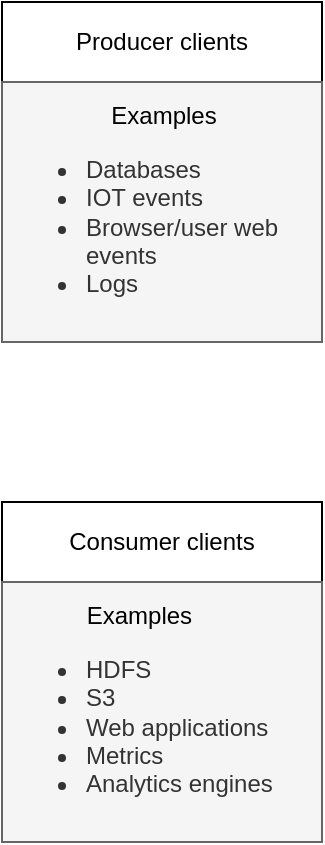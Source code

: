 <mxfile version="28.0.9">
  <diagram name="Page-1" id="yuIEvWpiwup4PqhLBos1">
    <mxGraphModel dx="1042" dy="535" grid="1" gridSize="10" guides="1" tooltips="1" connect="1" arrows="1" fold="1" page="1" pageScale="1" pageWidth="827" pageHeight="1169" math="0" shadow="0">
      <root>
        <mxCell id="0" />
        <mxCell id="1" parent="0" />
        <mxCell id="Y-7_a_N39NegjNK6St8f-7" value="Producer clients" style="rounded=0;whiteSpace=wrap;html=1;" vertex="1" parent="1">
          <mxGeometry x="100" y="100" width="160" height="40" as="geometry" />
        </mxCell>
        <mxCell id="Y-7_a_N39NegjNK6St8f-8" value="&lt;div style=&quot;text-align: center;&quot;&gt;&lt;span style=&quot;background-color: transparent; color: light-dark(rgb(0, 0, 0), rgb(255, 255, 255));&quot;&gt;Examples&lt;/span&gt;&lt;/div&gt;&lt;div&gt;&lt;ul&gt;&lt;li&gt;Databases&lt;/li&gt;&lt;li&gt;IOT events&lt;/li&gt;&lt;li&gt;Browser/user web events&lt;/li&gt;&lt;li&gt;Logs&lt;/li&gt;&lt;/ul&gt;&lt;/div&gt;" style="rounded=0;whiteSpace=wrap;html=1;align=left;fillColor=#f5f5f5;fontColor=#333333;strokeColor=#666666;" vertex="1" parent="1">
          <mxGeometry x="100" y="140" width="160" height="130" as="geometry" />
        </mxCell>
        <mxCell id="Y-7_a_N39NegjNK6St8f-9" value="Consumer clients" style="rounded=0;whiteSpace=wrap;html=1;" vertex="1" parent="1">
          <mxGeometry x="100" y="350" width="160" height="40" as="geometry" />
        </mxCell>
        <mxCell id="Y-7_a_N39NegjNK6St8f-10" value="&lt;div style=&quot;text-align: center;&quot;&gt;&lt;span style=&quot;background-color: transparent; color: light-dark(rgb(0, 0, 0), rgb(255, 255, 255));&quot;&gt;Examples&lt;/span&gt;&lt;/div&gt;&lt;div&gt;&lt;ul&gt;&lt;li&gt;HDFS&lt;/li&gt;&lt;li&gt;S3&lt;/li&gt;&lt;li&gt;Web applications&lt;/li&gt;&lt;li&gt;Metrics&lt;/li&gt;&lt;li&gt;Analytics engines&lt;/li&gt;&lt;/ul&gt;&lt;/div&gt;" style="rounded=0;whiteSpace=wrap;html=1;align=left;fillColor=#f5f5f5;fontColor=#333333;strokeColor=#666666;" vertex="1" parent="1">
          <mxGeometry x="100" y="390" width="160" height="130" as="geometry" />
        </mxCell>
      </root>
    </mxGraphModel>
  </diagram>
</mxfile>

